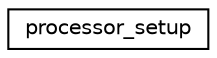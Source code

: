 digraph "Graphical Class Hierarchy"
{
  edge [fontname="Helvetica",fontsize="10",labelfontname="Helvetica",labelfontsize="10"];
  node [fontname="Helvetica",fontsize="10",shape=record];
  rankdir="LR";
  Node0 [label="processor_setup",height=0.2,width=0.4,color="black", fillcolor="white", style="filled",URL="$structprocessor__setup.html"];
}
